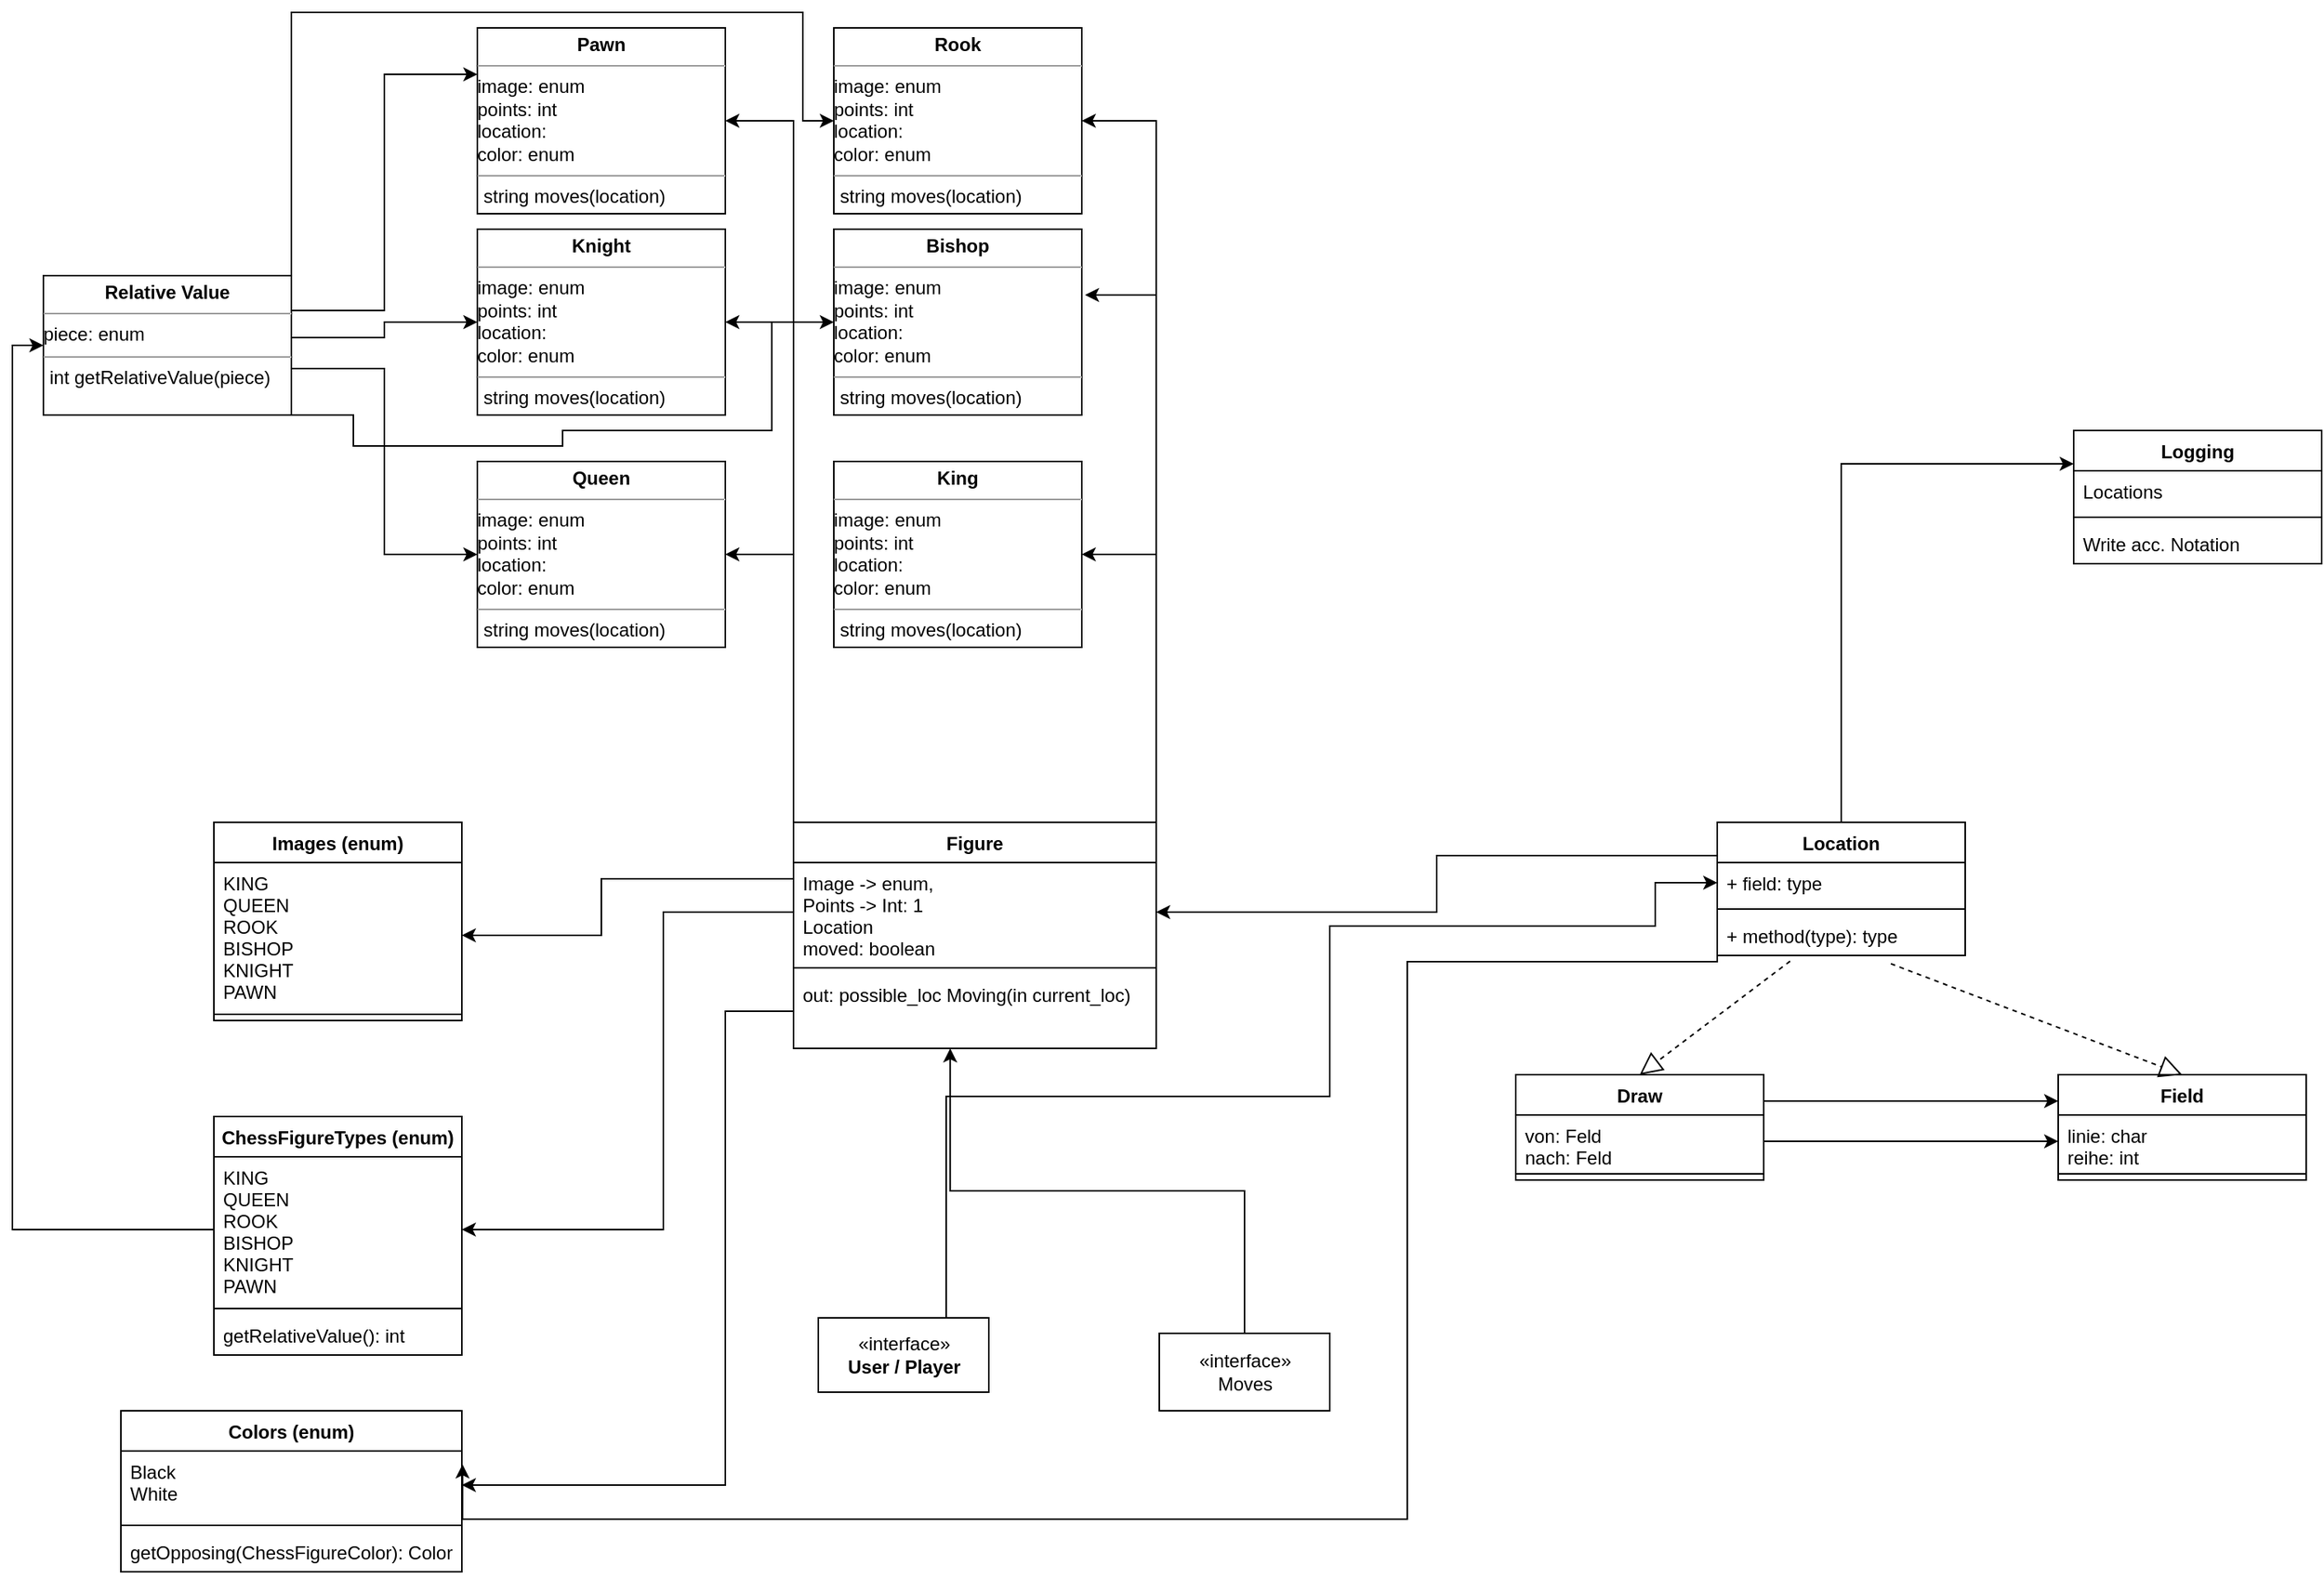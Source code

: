 <mxfile version="20.8.10" type="github">
  <diagram name="Seite-1" id="8dhn65Cj3MbclAA8dtAb">
    <mxGraphModel dx="2954" dy="1126" grid="1" gridSize="10" guides="1" tooltips="1" connect="1" arrows="1" fold="1" page="1" pageScale="1" pageWidth="827" pageHeight="1169" math="0" shadow="0">
      <root>
        <mxCell id="0" />
        <mxCell id="1" parent="0" />
        <mxCell id="Scy77tW3S1ukV7C9qBci-28" style="edgeStyle=orthogonalEdgeStyle;rounded=0;orthogonalLoop=1;jettySize=auto;html=1;exitX=0;exitY=0.25;exitDx=0;exitDy=0;entryX=1;entryY=0.5;entryDx=0;entryDy=0;" edge="1" parent="1" source="jfo7WDEXiLr41LFdycN5-6" target="UWiHKQXZse0oqmmE9vVX-6">
          <mxGeometry relative="1" as="geometry">
            <Array as="points">
              <mxPoint x="400" y="570" />
              <mxPoint x="400" y="606" />
            </Array>
          </mxGeometry>
        </mxCell>
        <mxCell id="Scy77tW3S1ukV7C9qBci-46" style="edgeStyle=orthogonalEdgeStyle;rounded=0;orthogonalLoop=1;jettySize=auto;html=1;exitX=0;exitY=0;exitDx=0;exitDy=0;entryX=1;entryY=0.5;entryDx=0;entryDy=0;" edge="1" parent="1" source="jfo7WDEXiLr41LFdycN5-6" target="Scy77tW3S1ukV7C9qBci-35">
          <mxGeometry relative="1" as="geometry" />
        </mxCell>
        <mxCell id="Scy77tW3S1ukV7C9qBci-47" style="edgeStyle=orthogonalEdgeStyle;rounded=0;orthogonalLoop=1;jettySize=auto;html=1;exitX=0;exitY=0;exitDx=0;exitDy=0;entryX=1;entryY=0.5;entryDx=0;entryDy=0;" edge="1" parent="1" source="jfo7WDEXiLr41LFdycN5-6" target="Scy77tW3S1ukV7C9qBci-36">
          <mxGeometry relative="1" as="geometry" />
        </mxCell>
        <mxCell id="Scy77tW3S1ukV7C9qBci-48" style="edgeStyle=orthogonalEdgeStyle;rounded=0;orthogonalLoop=1;jettySize=auto;html=1;exitX=0;exitY=0;exitDx=0;exitDy=0;entryX=1;entryY=0.5;entryDx=0;entryDy=0;" edge="1" parent="1" source="jfo7WDEXiLr41LFdycN5-6" target="Scy77tW3S1ukV7C9qBci-31">
          <mxGeometry relative="1" as="geometry" />
        </mxCell>
        <mxCell id="Scy77tW3S1ukV7C9qBci-50" style="edgeStyle=orthogonalEdgeStyle;rounded=0;orthogonalLoop=1;jettySize=auto;html=1;exitX=1;exitY=0;exitDx=0;exitDy=0;entryX=1;entryY=0.5;entryDx=0;entryDy=0;" edge="1" parent="1" source="jfo7WDEXiLr41LFdycN5-6" target="Scy77tW3S1ukV7C9qBci-34">
          <mxGeometry relative="1" as="geometry" />
        </mxCell>
        <mxCell id="Scy77tW3S1ukV7C9qBci-51" style="edgeStyle=orthogonalEdgeStyle;rounded=0;orthogonalLoop=1;jettySize=auto;html=1;exitX=1;exitY=0;exitDx=0;exitDy=0;entryX=1.013;entryY=0.354;entryDx=0;entryDy=0;entryPerimeter=0;" edge="1" parent="1" source="jfo7WDEXiLr41LFdycN5-6" target="Scy77tW3S1ukV7C9qBci-33">
          <mxGeometry relative="1" as="geometry">
            <Array as="points">
              <mxPoint x="758" y="192" />
            </Array>
          </mxGeometry>
        </mxCell>
        <mxCell id="Scy77tW3S1ukV7C9qBci-52" style="edgeStyle=orthogonalEdgeStyle;rounded=0;orthogonalLoop=1;jettySize=auto;html=1;exitX=1;exitY=0;exitDx=0;exitDy=0;entryX=1;entryY=0.5;entryDx=0;entryDy=0;" edge="1" parent="1" source="jfo7WDEXiLr41LFdycN5-6" target="Scy77tW3S1ukV7C9qBci-32">
          <mxGeometry relative="1" as="geometry" />
        </mxCell>
        <mxCell id="jfo7WDEXiLr41LFdycN5-6" value="Figure" style="swimlane;fontStyle=1;align=center;verticalAlign=top;childLayout=stackLayout;horizontal=1;startSize=26;horizontalStack=0;resizeParent=1;resizeParentMax=0;resizeLast=0;collapsible=1;marginBottom=0;" parent="1" vertex="1">
          <mxGeometry x="524" y="533" width="234" height="146" as="geometry" />
        </mxCell>
        <mxCell id="jfo7WDEXiLr41LFdycN5-7" value="Image -&gt; enum,&#xa;Points -&gt; Int: 1&#xa;Location&#xa;moved: boolean" style="text;strokeColor=none;fillColor=none;align=left;verticalAlign=top;spacingLeft=4;spacingRight=4;overflow=hidden;rotatable=0;points=[[0,0.5],[1,0.5]];portConstraint=eastwest;" parent="jfo7WDEXiLr41LFdycN5-6" vertex="1">
          <mxGeometry y="26" width="234" height="64" as="geometry" />
        </mxCell>
        <mxCell id="jfo7WDEXiLr41LFdycN5-8" value="" style="line;strokeWidth=1;fillColor=none;align=left;verticalAlign=middle;spacingTop=-1;spacingLeft=3;spacingRight=3;rotatable=0;labelPosition=right;points=[];portConstraint=eastwest;strokeColor=inherit;" parent="jfo7WDEXiLr41LFdycN5-6" vertex="1">
          <mxGeometry y="90" width="234" height="8" as="geometry" />
        </mxCell>
        <mxCell id="jfo7WDEXiLr41LFdycN5-9" value="out: possible_loc Moving(in current_loc)" style="text;strokeColor=none;fillColor=none;align=left;verticalAlign=top;spacingLeft=4;spacingRight=4;overflow=hidden;rotatable=0;points=[[0,0.5],[1,0.5]];portConstraint=eastwest;" parent="jfo7WDEXiLr41LFdycN5-6" vertex="1">
          <mxGeometry y="98" width="234" height="48" as="geometry" />
        </mxCell>
        <mxCell id="Scy77tW3S1ukV7C9qBci-15" style="edgeStyle=orthogonalEdgeStyle;rounded=0;orthogonalLoop=1;jettySize=auto;html=1;exitX=0.5;exitY=0;exitDx=0;exitDy=0;entryX=0.432;entryY=1;entryDx=0;entryDy=0;entryPerimeter=0;" edge="1" parent="1" source="jfo7WDEXiLr41LFdycN5-39" target="jfo7WDEXiLr41LFdycN5-9">
          <mxGeometry relative="1" as="geometry" />
        </mxCell>
        <mxCell id="jfo7WDEXiLr41LFdycN5-39" value="&lt;div&gt;«interface»&lt;/div&gt;Moves" style="html=1;" parent="1" vertex="1">
          <mxGeometry x="760" y="863" width="110" height="50" as="geometry" />
        </mxCell>
        <mxCell id="Scy77tW3S1ukV7C9qBci-54" style="edgeStyle=orthogonalEdgeStyle;rounded=0;orthogonalLoop=1;jettySize=auto;html=1;exitX=0.75;exitY=0;exitDx=0;exitDy=0;entryX=0;entryY=0.5;entryDx=0;entryDy=0;" edge="1" parent="1" source="jfo7WDEXiLr41LFdycN5-40" target="Scy77tW3S1ukV7C9qBci-19">
          <mxGeometry relative="1" as="geometry">
            <Array as="points">
              <mxPoint x="622" y="710" />
              <mxPoint x="870" y="710" />
              <mxPoint x="870" y="600" />
              <mxPoint x="1080" y="600" />
              <mxPoint x="1080" y="572" />
            </Array>
          </mxGeometry>
        </mxCell>
        <mxCell id="jfo7WDEXiLr41LFdycN5-40" value="&lt;div&gt;«interface»&lt;/div&gt;&lt;div&gt;&lt;b&gt;User / Player&lt;/b&gt;&lt;/div&gt;" style="html=1;" parent="1" vertex="1">
          <mxGeometry x="540" y="853" width="110" height="48" as="geometry" />
        </mxCell>
        <mxCell id="jfo7WDEXiLr41LFdycN5-41" value="Logging" style="swimlane;fontStyle=1;align=center;verticalAlign=top;childLayout=stackLayout;horizontal=1;startSize=26;horizontalStack=0;resizeParent=1;resizeParentMax=0;resizeLast=0;collapsible=1;marginBottom=0;" parent="1" vertex="1">
          <mxGeometry x="1350" y="280" width="160" height="86" as="geometry" />
        </mxCell>
        <mxCell id="jfo7WDEXiLr41LFdycN5-42" value="Locations" style="text;strokeColor=none;fillColor=none;align=left;verticalAlign=top;spacingLeft=4;spacingRight=4;overflow=hidden;rotatable=0;points=[[0,0.5],[1,0.5]];portConstraint=eastwest;" parent="jfo7WDEXiLr41LFdycN5-41" vertex="1">
          <mxGeometry y="26" width="160" height="26" as="geometry" />
        </mxCell>
        <mxCell id="jfo7WDEXiLr41LFdycN5-43" value="" style="line;strokeWidth=1;fillColor=none;align=left;verticalAlign=middle;spacingTop=-1;spacingLeft=3;spacingRight=3;rotatable=0;labelPosition=right;points=[];portConstraint=eastwest;strokeColor=inherit;" parent="jfo7WDEXiLr41LFdycN5-41" vertex="1">
          <mxGeometry y="52" width="160" height="8" as="geometry" />
        </mxCell>
        <mxCell id="jfo7WDEXiLr41LFdycN5-44" value="Write acc. Notation" style="text;strokeColor=none;fillColor=none;align=left;verticalAlign=top;spacingLeft=4;spacingRight=4;overflow=hidden;rotatable=0;points=[[0,0.5],[1,0.5]];portConstraint=eastwest;" parent="jfo7WDEXiLr41LFdycN5-41" vertex="1">
          <mxGeometry y="60" width="160" height="26" as="geometry" />
        </mxCell>
        <mxCell id="UWiHKQXZse0oqmmE9vVX-5" value="Images (enum)" style="swimlane;fontStyle=1;align=center;verticalAlign=top;childLayout=stackLayout;horizontal=1;startSize=26;horizontalStack=0;resizeParent=1;resizeParentMax=0;resizeLast=0;collapsible=1;marginBottom=0;" parent="1" vertex="1">
          <mxGeometry x="150" y="533" width="160" height="128" as="geometry" />
        </mxCell>
        <mxCell id="UWiHKQXZse0oqmmE9vVX-6" value="KING&#xa;QUEEN&#xa;ROOK&#xa;BISHOP&#xa;KNIGHT&#xa;PAWN&#xa;" style="text;strokeColor=none;fillColor=none;align=left;verticalAlign=top;spacingLeft=4;spacingRight=4;overflow=hidden;rotatable=0;points=[[0,0.5],[1,0.5]];portConstraint=eastwest;" parent="UWiHKQXZse0oqmmE9vVX-5" vertex="1">
          <mxGeometry y="26" width="160" height="94" as="geometry" />
        </mxCell>
        <mxCell id="UWiHKQXZse0oqmmE9vVX-7" value="" style="line;strokeWidth=1;fillColor=none;align=left;verticalAlign=middle;spacingTop=-1;spacingLeft=3;spacingRight=3;rotatable=0;labelPosition=right;points=[];portConstraint=eastwest;strokeColor=inherit;" parent="UWiHKQXZse0oqmmE9vVX-5" vertex="1">
          <mxGeometry y="120" width="160" height="8" as="geometry" />
        </mxCell>
        <mxCell id="UWiHKQXZse0oqmmE9vVX-9" value="ChessFigureTypes (enum)" style="swimlane;fontStyle=1;align=center;verticalAlign=top;childLayout=stackLayout;horizontal=1;startSize=26;horizontalStack=0;resizeParent=1;resizeParentMax=0;resizeLast=0;collapsible=1;marginBottom=0;" parent="1" vertex="1">
          <mxGeometry x="150" y="723" width="160" height="154" as="geometry" />
        </mxCell>
        <mxCell id="UWiHKQXZse0oqmmE9vVX-10" value="KING&#xa;QUEEN&#xa;ROOK&#xa;BISHOP&#xa;KNIGHT&#xa;PAWN&#xa;" style="text;strokeColor=none;fillColor=none;align=left;verticalAlign=top;spacingLeft=4;spacingRight=4;overflow=hidden;rotatable=0;points=[[0,0.5],[1,0.5]];portConstraint=eastwest;" parent="UWiHKQXZse0oqmmE9vVX-9" vertex="1">
          <mxGeometry y="26" width="160" height="94" as="geometry" />
        </mxCell>
        <mxCell id="UWiHKQXZse0oqmmE9vVX-11" value="" style="line;strokeWidth=1;fillColor=none;align=left;verticalAlign=middle;spacingTop=-1;spacingLeft=3;spacingRight=3;rotatable=0;labelPosition=right;points=[];portConstraint=eastwest;strokeColor=inherit;" parent="UWiHKQXZse0oqmmE9vVX-9" vertex="1">
          <mxGeometry y="120" width="160" height="8" as="geometry" />
        </mxCell>
        <mxCell id="UWiHKQXZse0oqmmE9vVX-12" value="getRelativeValue(): int" style="text;strokeColor=none;fillColor=none;align=left;verticalAlign=top;spacingLeft=4;spacingRight=4;overflow=hidden;rotatable=0;points=[[0,0.5],[1,0.5]];portConstraint=eastwest;" parent="UWiHKQXZse0oqmmE9vVX-9" vertex="1">
          <mxGeometry y="128" width="160" height="26" as="geometry" />
        </mxCell>
        <mxCell id="UWiHKQXZse0oqmmE9vVX-13" value="Colors (enum)" style="swimlane;fontStyle=1;align=center;verticalAlign=top;childLayout=stackLayout;horizontal=1;startSize=26;horizontalStack=0;resizeParent=1;resizeParentMax=0;resizeLast=0;collapsible=1;marginBottom=0;" parent="1" vertex="1">
          <mxGeometry x="90" y="913" width="220" height="104" as="geometry" />
        </mxCell>
        <mxCell id="UWiHKQXZse0oqmmE9vVX-14" value="Black&#xa;White&#xa;" style="text;strokeColor=none;fillColor=none;align=left;verticalAlign=top;spacingLeft=4;spacingRight=4;overflow=hidden;rotatable=0;points=[[0,0.5],[1,0.5]];portConstraint=eastwest;" parent="UWiHKQXZse0oqmmE9vVX-13" vertex="1">
          <mxGeometry y="26" width="220" height="44" as="geometry" />
        </mxCell>
        <mxCell id="UWiHKQXZse0oqmmE9vVX-15" value="" style="line;strokeWidth=1;fillColor=none;align=left;verticalAlign=middle;spacingTop=-1;spacingLeft=3;spacingRight=3;rotatable=0;labelPosition=right;points=[];portConstraint=eastwest;strokeColor=inherit;" parent="UWiHKQXZse0oqmmE9vVX-13" vertex="1">
          <mxGeometry y="70" width="220" height="8" as="geometry" />
        </mxCell>
        <mxCell id="UWiHKQXZse0oqmmE9vVX-16" value="getOpposing(ChessFigureColor): Color " style="text;strokeColor=none;fillColor=none;align=left;verticalAlign=top;spacingLeft=4;spacingRight=4;overflow=hidden;rotatable=0;points=[[0,0.5],[1,0.5]];portConstraint=eastwest;" parent="UWiHKQXZse0oqmmE9vVX-13" vertex="1">
          <mxGeometry y="78" width="220" height="26" as="geometry" />
        </mxCell>
        <mxCell id="Scy77tW3S1ukV7C9qBci-14" style="edgeStyle=orthogonalEdgeStyle;rounded=0;orthogonalLoop=1;jettySize=auto;html=1;exitX=1;exitY=0.25;exitDx=0;exitDy=0;entryX=0;entryY=0.25;entryDx=0;entryDy=0;" edge="1" parent="1" source="Scy77tW3S1ukV7C9qBci-4" target="Scy77tW3S1ukV7C9qBci-8">
          <mxGeometry relative="1" as="geometry" />
        </mxCell>
        <mxCell id="Scy77tW3S1ukV7C9qBci-4" value="Draw" style="swimlane;fontStyle=1;align=center;verticalAlign=top;childLayout=stackLayout;horizontal=1;startSize=26;horizontalStack=0;resizeParent=1;resizeParentMax=0;resizeLast=0;collapsible=1;marginBottom=0;" vertex="1" parent="1">
          <mxGeometry x="990" y="696" width="160" height="68" as="geometry" />
        </mxCell>
        <mxCell id="Scy77tW3S1ukV7C9qBci-5" value="von: Feld&#xa;nach: Feld&#xa;" style="text;strokeColor=none;fillColor=none;align=left;verticalAlign=top;spacingLeft=4;spacingRight=4;overflow=hidden;rotatable=0;points=[[0,0.5],[1,0.5]];portConstraint=eastwest;" vertex="1" parent="Scy77tW3S1ukV7C9qBci-4">
          <mxGeometry y="26" width="160" height="34" as="geometry" />
        </mxCell>
        <mxCell id="Scy77tW3S1ukV7C9qBci-6" value="" style="line;strokeWidth=1;fillColor=none;align=left;verticalAlign=middle;spacingTop=-1;spacingLeft=3;spacingRight=3;rotatable=0;labelPosition=right;points=[];portConstraint=eastwest;strokeColor=inherit;" vertex="1" parent="Scy77tW3S1ukV7C9qBci-4">
          <mxGeometry y="60" width="160" height="8" as="geometry" />
        </mxCell>
        <mxCell id="Scy77tW3S1ukV7C9qBci-8" value="Field" style="swimlane;fontStyle=1;align=center;verticalAlign=top;childLayout=stackLayout;horizontal=1;startSize=26;horizontalStack=0;resizeParent=1;resizeParentMax=0;resizeLast=0;collapsible=1;marginBottom=0;" vertex="1" parent="1">
          <mxGeometry x="1340" y="696" width="160" height="68" as="geometry" />
        </mxCell>
        <mxCell id="Scy77tW3S1ukV7C9qBci-9" value="linie: char&#xa;reihe: int&#xa;" style="text;strokeColor=none;fillColor=none;align=left;verticalAlign=top;spacingLeft=4;spacingRight=4;overflow=hidden;rotatable=0;points=[[0,0.5],[1,0.5]];portConstraint=eastwest;" vertex="1" parent="Scy77tW3S1ukV7C9qBci-8">
          <mxGeometry y="26" width="160" height="34" as="geometry" />
        </mxCell>
        <mxCell id="Scy77tW3S1ukV7C9qBci-10" value="" style="line;strokeWidth=1;fillColor=none;align=left;verticalAlign=middle;spacingTop=-1;spacingLeft=3;spacingRight=3;rotatable=0;labelPosition=right;points=[];portConstraint=eastwest;strokeColor=inherit;" vertex="1" parent="Scy77tW3S1ukV7C9qBci-8">
          <mxGeometry y="60" width="160" height="8" as="geometry" />
        </mxCell>
        <mxCell id="Scy77tW3S1ukV7C9qBci-12" style="edgeStyle=orthogonalEdgeStyle;rounded=0;orthogonalLoop=1;jettySize=auto;html=1;exitX=1;exitY=0.5;exitDx=0;exitDy=0;entryX=0;entryY=0.5;entryDx=0;entryDy=0;" edge="1" parent="1" source="Scy77tW3S1ukV7C9qBci-5" target="Scy77tW3S1ukV7C9qBci-9">
          <mxGeometry relative="1" as="geometry" />
        </mxCell>
        <mxCell id="Scy77tW3S1ukV7C9qBci-29" style="edgeStyle=orthogonalEdgeStyle;rounded=0;orthogonalLoop=1;jettySize=auto;html=1;exitX=0;exitY=0.25;exitDx=0;exitDy=0;entryX=1;entryY=0.5;entryDx=0;entryDy=0;" edge="1" parent="1" source="Scy77tW3S1ukV7C9qBci-18" target="jfo7WDEXiLr41LFdycN5-7">
          <mxGeometry relative="1" as="geometry" />
        </mxCell>
        <mxCell id="Scy77tW3S1ukV7C9qBci-53" style="edgeStyle=orthogonalEdgeStyle;rounded=0;orthogonalLoop=1;jettySize=auto;html=1;exitX=0.5;exitY=0;exitDx=0;exitDy=0;entryX=0;entryY=0.25;entryDx=0;entryDy=0;" edge="1" parent="1" source="Scy77tW3S1ukV7C9qBci-18" target="jfo7WDEXiLr41LFdycN5-41">
          <mxGeometry relative="1" as="geometry" />
        </mxCell>
        <mxCell id="Scy77tW3S1ukV7C9qBci-18" value="Location" style="swimlane;fontStyle=1;align=center;verticalAlign=top;childLayout=stackLayout;horizontal=1;startSize=26;horizontalStack=0;resizeParent=1;resizeParentMax=0;resizeLast=0;collapsible=1;marginBottom=0;" vertex="1" parent="1">
          <mxGeometry x="1120" y="533" width="160" height="86" as="geometry" />
        </mxCell>
        <mxCell id="Scy77tW3S1ukV7C9qBci-19" value="+ field: type" style="text;strokeColor=none;fillColor=none;align=left;verticalAlign=top;spacingLeft=4;spacingRight=4;overflow=hidden;rotatable=0;points=[[0,0.5],[1,0.5]];portConstraint=eastwest;" vertex="1" parent="Scy77tW3S1ukV7C9qBci-18">
          <mxGeometry y="26" width="160" height="26" as="geometry" />
        </mxCell>
        <mxCell id="Scy77tW3S1ukV7C9qBci-20" value="" style="line;strokeWidth=1;fillColor=none;align=left;verticalAlign=middle;spacingTop=-1;spacingLeft=3;spacingRight=3;rotatable=0;labelPosition=right;points=[];portConstraint=eastwest;strokeColor=inherit;" vertex="1" parent="Scy77tW3S1ukV7C9qBci-18">
          <mxGeometry y="52" width="160" height="8" as="geometry" />
        </mxCell>
        <mxCell id="Scy77tW3S1ukV7C9qBci-21" value="+ method(type): type" style="text;strokeColor=none;fillColor=none;align=left;verticalAlign=top;spacingLeft=4;spacingRight=4;overflow=hidden;rotatable=0;points=[[0,0.5],[1,0.5]];portConstraint=eastwest;" vertex="1" parent="Scy77tW3S1ukV7C9qBci-18">
          <mxGeometry y="60" width="160" height="26" as="geometry" />
        </mxCell>
        <mxCell id="Scy77tW3S1ukV7C9qBci-22" value="" style="endArrow=block;dashed=1;endFill=0;endSize=12;html=1;rounded=0;entryX=0.5;entryY=0;entryDx=0;entryDy=0;exitX=0.294;exitY=1.141;exitDx=0;exitDy=0;exitPerimeter=0;" edge="1" parent="1" source="Scy77tW3S1ukV7C9qBci-21" target="Scy77tW3S1ukV7C9qBci-4">
          <mxGeometry width="160" relative="1" as="geometry">
            <mxPoint x="590" y="763" as="sourcePoint" />
            <mxPoint x="750" y="763" as="targetPoint" />
          </mxGeometry>
        </mxCell>
        <mxCell id="Scy77tW3S1ukV7C9qBci-23" value="" style="endArrow=block;dashed=1;endFill=0;endSize=12;html=1;rounded=0;entryX=0.5;entryY=0;entryDx=0;entryDy=0;exitX=0.7;exitY=1.205;exitDx=0;exitDy=0;exitPerimeter=0;" edge="1" parent="1" source="Scy77tW3S1ukV7C9qBci-21" target="Scy77tW3S1ukV7C9qBci-8">
          <mxGeometry width="160" relative="1" as="geometry">
            <mxPoint x="721" y="763" as="sourcePoint" />
            <mxPoint x="591" y="843" as="targetPoint" />
          </mxGeometry>
        </mxCell>
        <mxCell id="Scy77tW3S1ukV7C9qBci-26" style="edgeStyle=orthogonalEdgeStyle;rounded=0;orthogonalLoop=1;jettySize=auto;html=1;exitX=0;exitY=0.5;exitDx=0;exitDy=0;entryX=1;entryY=0.5;entryDx=0;entryDy=0;" edge="1" parent="1" source="jfo7WDEXiLr41LFdycN5-7" target="UWiHKQXZse0oqmmE9vVX-10">
          <mxGeometry relative="1" as="geometry">
            <Array as="points">
              <mxPoint x="440" y="591" />
              <mxPoint x="440" y="796" />
            </Array>
          </mxGeometry>
        </mxCell>
        <mxCell id="Scy77tW3S1ukV7C9qBci-27" style="edgeStyle=orthogonalEdgeStyle;rounded=0;orthogonalLoop=1;jettySize=auto;html=1;exitX=0;exitY=0.5;exitDx=0;exitDy=0;entryX=1;entryY=0.5;entryDx=0;entryDy=0;" edge="1" parent="1" source="jfo7WDEXiLr41LFdycN5-9" target="UWiHKQXZse0oqmmE9vVX-14">
          <mxGeometry relative="1" as="geometry">
            <Array as="points">
              <mxPoint x="480" y="655" />
              <mxPoint x="480" y="961" />
            </Array>
          </mxGeometry>
        </mxCell>
        <mxCell id="Scy77tW3S1ukV7C9qBci-30" style="edgeStyle=orthogonalEdgeStyle;rounded=0;orthogonalLoop=1;jettySize=auto;html=1;exitX=0;exitY=0.5;exitDx=0;exitDy=0;entryX=1.002;entryY=0.197;entryDx=0;entryDy=0;entryPerimeter=0;" edge="1" parent="1" source="Scy77tW3S1ukV7C9qBci-19" target="UWiHKQXZse0oqmmE9vVX-14">
          <mxGeometry relative="1" as="geometry">
            <Array as="points">
              <mxPoint x="1120" y="623" />
              <mxPoint x="920" y="623" />
              <mxPoint x="920" y="983" />
              <mxPoint x="310" y="983" />
            </Array>
          </mxGeometry>
        </mxCell>
        <mxCell id="Scy77tW3S1ukV7C9qBci-31" value="&lt;p style=&quot;margin:0px;margin-top:4px;text-align:center;&quot;&gt;&lt;b&gt;Pawn&lt;/b&gt;&lt;/p&gt;&lt;hr size=&quot;1&quot;&gt;&lt;div&gt;image: enum&lt;/div&gt;&lt;div&gt;points: int&lt;/div&gt;&lt;div&gt;location:&lt;/div&gt;&lt;div&gt;color: enum&lt;br&gt;&lt;/div&gt;&lt;hr size=&quot;1&quot;&gt;&lt;p style=&quot;margin:0px;margin-left:4px;&quot;&gt;string moves(location)&lt;/p&gt;" style="verticalAlign=top;align=left;overflow=fill;fontSize=12;fontFamily=Helvetica;html=1;" vertex="1" parent="1">
          <mxGeometry x="320" y="20" width="160" height="120" as="geometry" />
        </mxCell>
        <mxCell id="Scy77tW3S1ukV7C9qBci-32" value="&lt;p style=&quot;margin:0px;margin-top:4px;text-align:center;&quot;&gt;&lt;b&gt;Rook&lt;/b&gt;&lt;/p&gt;&lt;hr size=&quot;1&quot;&gt;&lt;div&gt;image: enum&lt;/div&gt;&lt;div&gt;points: int&lt;/div&gt;&lt;div&gt;location:&lt;/div&gt;&lt;div&gt;color: enum&lt;br&gt;&lt;/div&gt;&lt;hr size=&quot;1&quot;&gt;&lt;p style=&quot;margin:0px;margin-left:4px;&quot;&gt;string moves(location)&lt;/p&gt;&lt;p style=&quot;margin:0px;margin-left:4px;&quot;&gt;&lt;/p&gt;" style="verticalAlign=top;align=left;overflow=fill;fontSize=12;fontFamily=Helvetica;html=1;" vertex="1" parent="1">
          <mxGeometry x="550" y="20" width="160" height="120" as="geometry" />
        </mxCell>
        <mxCell id="Scy77tW3S1ukV7C9qBci-33" value="&lt;p style=&quot;margin:0px;margin-top:4px;text-align:center;&quot;&gt;&lt;b&gt;Bishop&lt;/b&gt;&lt;/p&gt;&lt;hr size=&quot;1&quot;&gt;&lt;div&gt;image: enum&lt;/div&gt;&lt;div&gt;points: int&lt;/div&gt;&lt;div&gt;location:&lt;/div&gt;&lt;div&gt;color: enum&lt;br&gt;&lt;/div&gt;&lt;hr size=&quot;1&quot;&gt;&lt;p style=&quot;margin:0px;margin-left:4px;&quot;&gt;string moves(location)&lt;/p&gt;&lt;p style=&quot;margin:0px;margin-left:4px;&quot;&gt;&lt;/p&gt;" style="verticalAlign=top;align=left;overflow=fill;fontSize=12;fontFamily=Helvetica;html=1;" vertex="1" parent="1">
          <mxGeometry x="550" y="150" width="160" height="120" as="geometry" />
        </mxCell>
        <mxCell id="Scy77tW3S1ukV7C9qBci-34" value="&lt;p style=&quot;margin:0px;margin-top:4px;text-align:center;&quot;&gt;&lt;b&gt;King&lt;/b&gt;&lt;/p&gt;&lt;hr size=&quot;1&quot;&gt;&lt;div&gt;image: enum&lt;/div&gt;&lt;div&gt;points: int&lt;/div&gt;&lt;div&gt;location:&lt;/div&gt;&lt;div&gt;color: enum&lt;br&gt;&lt;/div&gt;&lt;hr size=&quot;1&quot;&gt;&lt;p style=&quot;margin:0px;margin-left:4px;&quot;&gt;string moves(location)&lt;/p&gt;&lt;p style=&quot;margin:0px;margin-left:4px;&quot;&gt;&lt;/p&gt;" style="verticalAlign=top;align=left;overflow=fill;fontSize=12;fontFamily=Helvetica;html=1;" vertex="1" parent="1">
          <mxGeometry x="550" y="300" width="160" height="120" as="geometry" />
        </mxCell>
        <mxCell id="Scy77tW3S1ukV7C9qBci-35" value="&lt;p style=&quot;margin:0px;margin-top:4px;text-align:center;&quot;&gt;&lt;b&gt;Queen&lt;/b&gt;&lt;/p&gt;&lt;hr size=&quot;1&quot;&gt;&lt;div&gt;image: enum&lt;/div&gt;&lt;div&gt;points: int&lt;/div&gt;&lt;div&gt;location:&lt;/div&gt;&lt;div&gt;color: enum&lt;br&gt;&lt;/div&gt;&lt;hr size=&quot;1&quot;&gt;&lt;p style=&quot;margin:0px;margin-left:4px;&quot;&gt;string moves(location)&lt;/p&gt;&lt;p style=&quot;margin:0px;margin-left:4px;&quot;&gt;&lt;/p&gt;" style="verticalAlign=top;align=left;overflow=fill;fontSize=12;fontFamily=Helvetica;html=1;" vertex="1" parent="1">
          <mxGeometry x="320" y="300" width="160" height="120" as="geometry" />
        </mxCell>
        <mxCell id="Scy77tW3S1ukV7C9qBci-36" value="&lt;p style=&quot;margin:0px;margin-top:4px;text-align:center;&quot;&gt;&lt;b&gt;Knight&lt;/b&gt;&lt;/p&gt;&lt;hr size=&quot;1&quot;&gt;&lt;div&gt;image: enum&lt;/div&gt;&lt;div&gt;points: int&lt;/div&gt;&lt;div&gt;location:&lt;/div&gt;&lt;div&gt;color: enum&lt;br&gt;&lt;/div&gt;&lt;hr size=&quot;1&quot;&gt;&lt;p style=&quot;margin:0px;margin-left:4px;&quot;&gt;string moves(location)&lt;/p&gt;&lt;p style=&quot;margin:0px;margin-left:4px;&quot;&gt;&lt;/p&gt;" style="verticalAlign=top;align=left;overflow=fill;fontSize=12;fontFamily=Helvetica;html=1;" vertex="1" parent="1">
          <mxGeometry x="320" y="150" width="160" height="120" as="geometry" />
        </mxCell>
        <mxCell id="Scy77tW3S1ukV7C9qBci-40" style="edgeStyle=orthogonalEdgeStyle;rounded=0;orthogonalLoop=1;jettySize=auto;html=1;exitX=1;exitY=0.25;exitDx=0;exitDy=0;entryX=0;entryY=0.25;entryDx=0;entryDy=0;" edge="1" parent="1" source="Scy77tW3S1ukV7C9qBci-39" target="Scy77tW3S1ukV7C9qBci-31">
          <mxGeometry relative="1" as="geometry" />
        </mxCell>
        <mxCell id="Scy77tW3S1ukV7C9qBci-41" style="edgeStyle=orthogonalEdgeStyle;rounded=0;orthogonalLoop=1;jettySize=auto;html=1;exitX=1;exitY=0.5;exitDx=0;exitDy=0;entryX=0;entryY=0.5;entryDx=0;entryDy=0;" edge="1" parent="1" source="Scy77tW3S1ukV7C9qBci-39" target="Scy77tW3S1ukV7C9qBci-36">
          <mxGeometry relative="1" as="geometry">
            <Array as="points">
              <mxPoint x="200" y="220" />
              <mxPoint x="260" y="220" />
              <mxPoint x="260" y="210" />
            </Array>
          </mxGeometry>
        </mxCell>
        <mxCell id="Scy77tW3S1ukV7C9qBci-42" style="edgeStyle=orthogonalEdgeStyle;rounded=0;orthogonalLoop=1;jettySize=auto;html=1;exitX=1;exitY=0.5;exitDx=0;exitDy=0;entryX=0;entryY=0.5;entryDx=0;entryDy=0;" edge="1" parent="1" source="Scy77tW3S1ukV7C9qBci-39" target="Scy77tW3S1ukV7C9qBci-35">
          <mxGeometry relative="1" as="geometry">
            <Array as="points">
              <mxPoint x="200" y="240" />
              <mxPoint x="260" y="240" />
              <mxPoint x="260" y="360" />
            </Array>
          </mxGeometry>
        </mxCell>
        <mxCell id="Scy77tW3S1ukV7C9qBci-43" style="edgeStyle=orthogonalEdgeStyle;rounded=0;orthogonalLoop=1;jettySize=auto;html=1;exitX=1;exitY=0;exitDx=0;exitDy=0;entryX=0;entryY=0.5;entryDx=0;entryDy=0;" edge="1" parent="1" source="Scy77tW3S1ukV7C9qBci-39" target="Scy77tW3S1ukV7C9qBci-32">
          <mxGeometry relative="1" as="geometry">
            <Array as="points">
              <mxPoint x="200" y="10" />
              <mxPoint x="530" y="10" />
              <mxPoint x="530" y="80" />
            </Array>
          </mxGeometry>
        </mxCell>
        <mxCell id="Scy77tW3S1ukV7C9qBci-44" style="edgeStyle=orthogonalEdgeStyle;rounded=0;orthogonalLoop=1;jettySize=auto;html=1;exitX=1;exitY=1;exitDx=0;exitDy=0;entryX=0;entryY=0.5;entryDx=0;entryDy=0;" edge="1" parent="1" source="Scy77tW3S1ukV7C9qBci-39" target="Scy77tW3S1ukV7C9qBci-33">
          <mxGeometry relative="1" as="geometry">
            <Array as="points">
              <mxPoint x="240" y="270" />
              <mxPoint x="240" y="290" />
              <mxPoint x="375" y="290" />
              <mxPoint x="375" y="280" />
              <mxPoint x="510" y="280" />
              <mxPoint x="510" y="210" />
            </Array>
          </mxGeometry>
        </mxCell>
        <mxCell id="Scy77tW3S1ukV7C9qBci-39" value="&lt;p style=&quot;margin:0px;margin-top:4px;text-align:center;&quot;&gt;&lt;b&gt;Relative Value&lt;br&gt;&lt;/b&gt;&lt;/p&gt;&lt;hr size=&quot;1&quot;&gt;piece: enum&lt;br&gt;&lt;hr size=&quot;1&quot;&gt;&lt;p style=&quot;margin:0px;margin-left:4px;&quot;&gt;int getRelativeValue(piece)&lt;br&gt;&lt;/p&gt;" style="verticalAlign=top;align=left;overflow=fill;fontSize=12;fontFamily=Helvetica;html=1;" vertex="1" parent="1">
          <mxGeometry x="40" y="180" width="160" height="90" as="geometry" />
        </mxCell>
        <mxCell id="Scy77tW3S1ukV7C9qBci-45" style="edgeStyle=orthogonalEdgeStyle;rounded=0;orthogonalLoop=1;jettySize=auto;html=1;exitX=0;exitY=0.5;exitDx=0;exitDy=0;entryX=0;entryY=0.5;entryDx=0;entryDy=0;" edge="1" parent="1" source="UWiHKQXZse0oqmmE9vVX-10" target="Scy77tW3S1ukV7C9qBci-39">
          <mxGeometry relative="1" as="geometry" />
        </mxCell>
      </root>
    </mxGraphModel>
  </diagram>
</mxfile>
